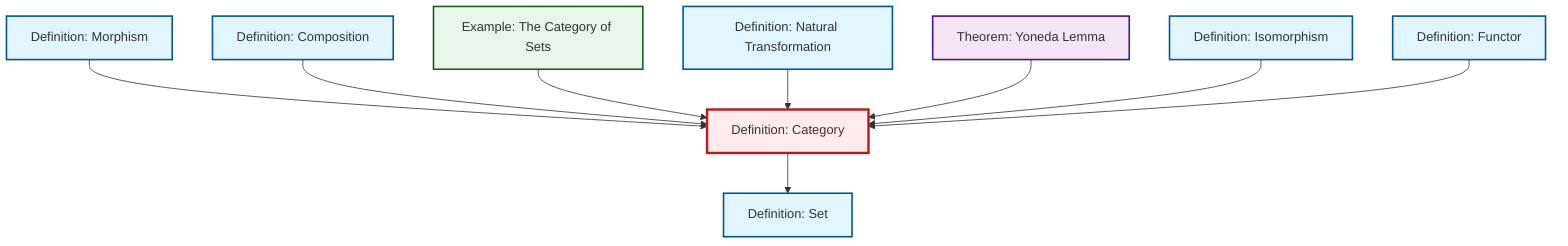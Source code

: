 graph TD
    classDef definition fill:#e1f5fe,stroke:#01579b,stroke-width:2px
    classDef theorem fill:#f3e5f5,stroke:#4a148c,stroke-width:2px
    classDef axiom fill:#fff3e0,stroke:#e65100,stroke-width:2px
    classDef example fill:#e8f5e9,stroke:#1b5e20,stroke-width:2px
    classDef current fill:#ffebee,stroke:#b71c1c,stroke-width:3px
    def-isomorphism["Definition: Isomorphism"]:::definition
    def-composition["Definition: Composition"]:::definition
    def-category["Definition: Category"]:::definition
    def-set["Definition: Set"]:::definition
    def-natural-transformation["Definition: Natural Transformation"]:::definition
    def-functor["Definition: Functor"]:::definition
    ex-set-category["Example: The Category of Sets"]:::example
    def-morphism["Definition: Morphism"]:::definition
    thm-yoneda["Theorem: Yoneda Lemma"]:::theorem
    def-category --> def-set
    def-morphism --> def-category
    def-composition --> def-category
    ex-set-category --> def-category
    def-natural-transformation --> def-category
    thm-yoneda --> def-category
    def-isomorphism --> def-category
    def-functor --> def-category
    class def-category current